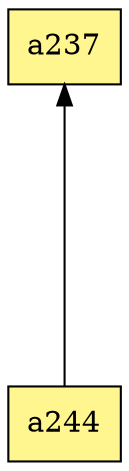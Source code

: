 digraph G {
rankdir=BT;ranksep="2.0";
"a237" [shape=record,fillcolor=khaki1,style=filled,label="{a237}"];
"a244" [shape=record,fillcolor=khaki1,style=filled,label="{a244}"];
"a244" -> "a237"
}